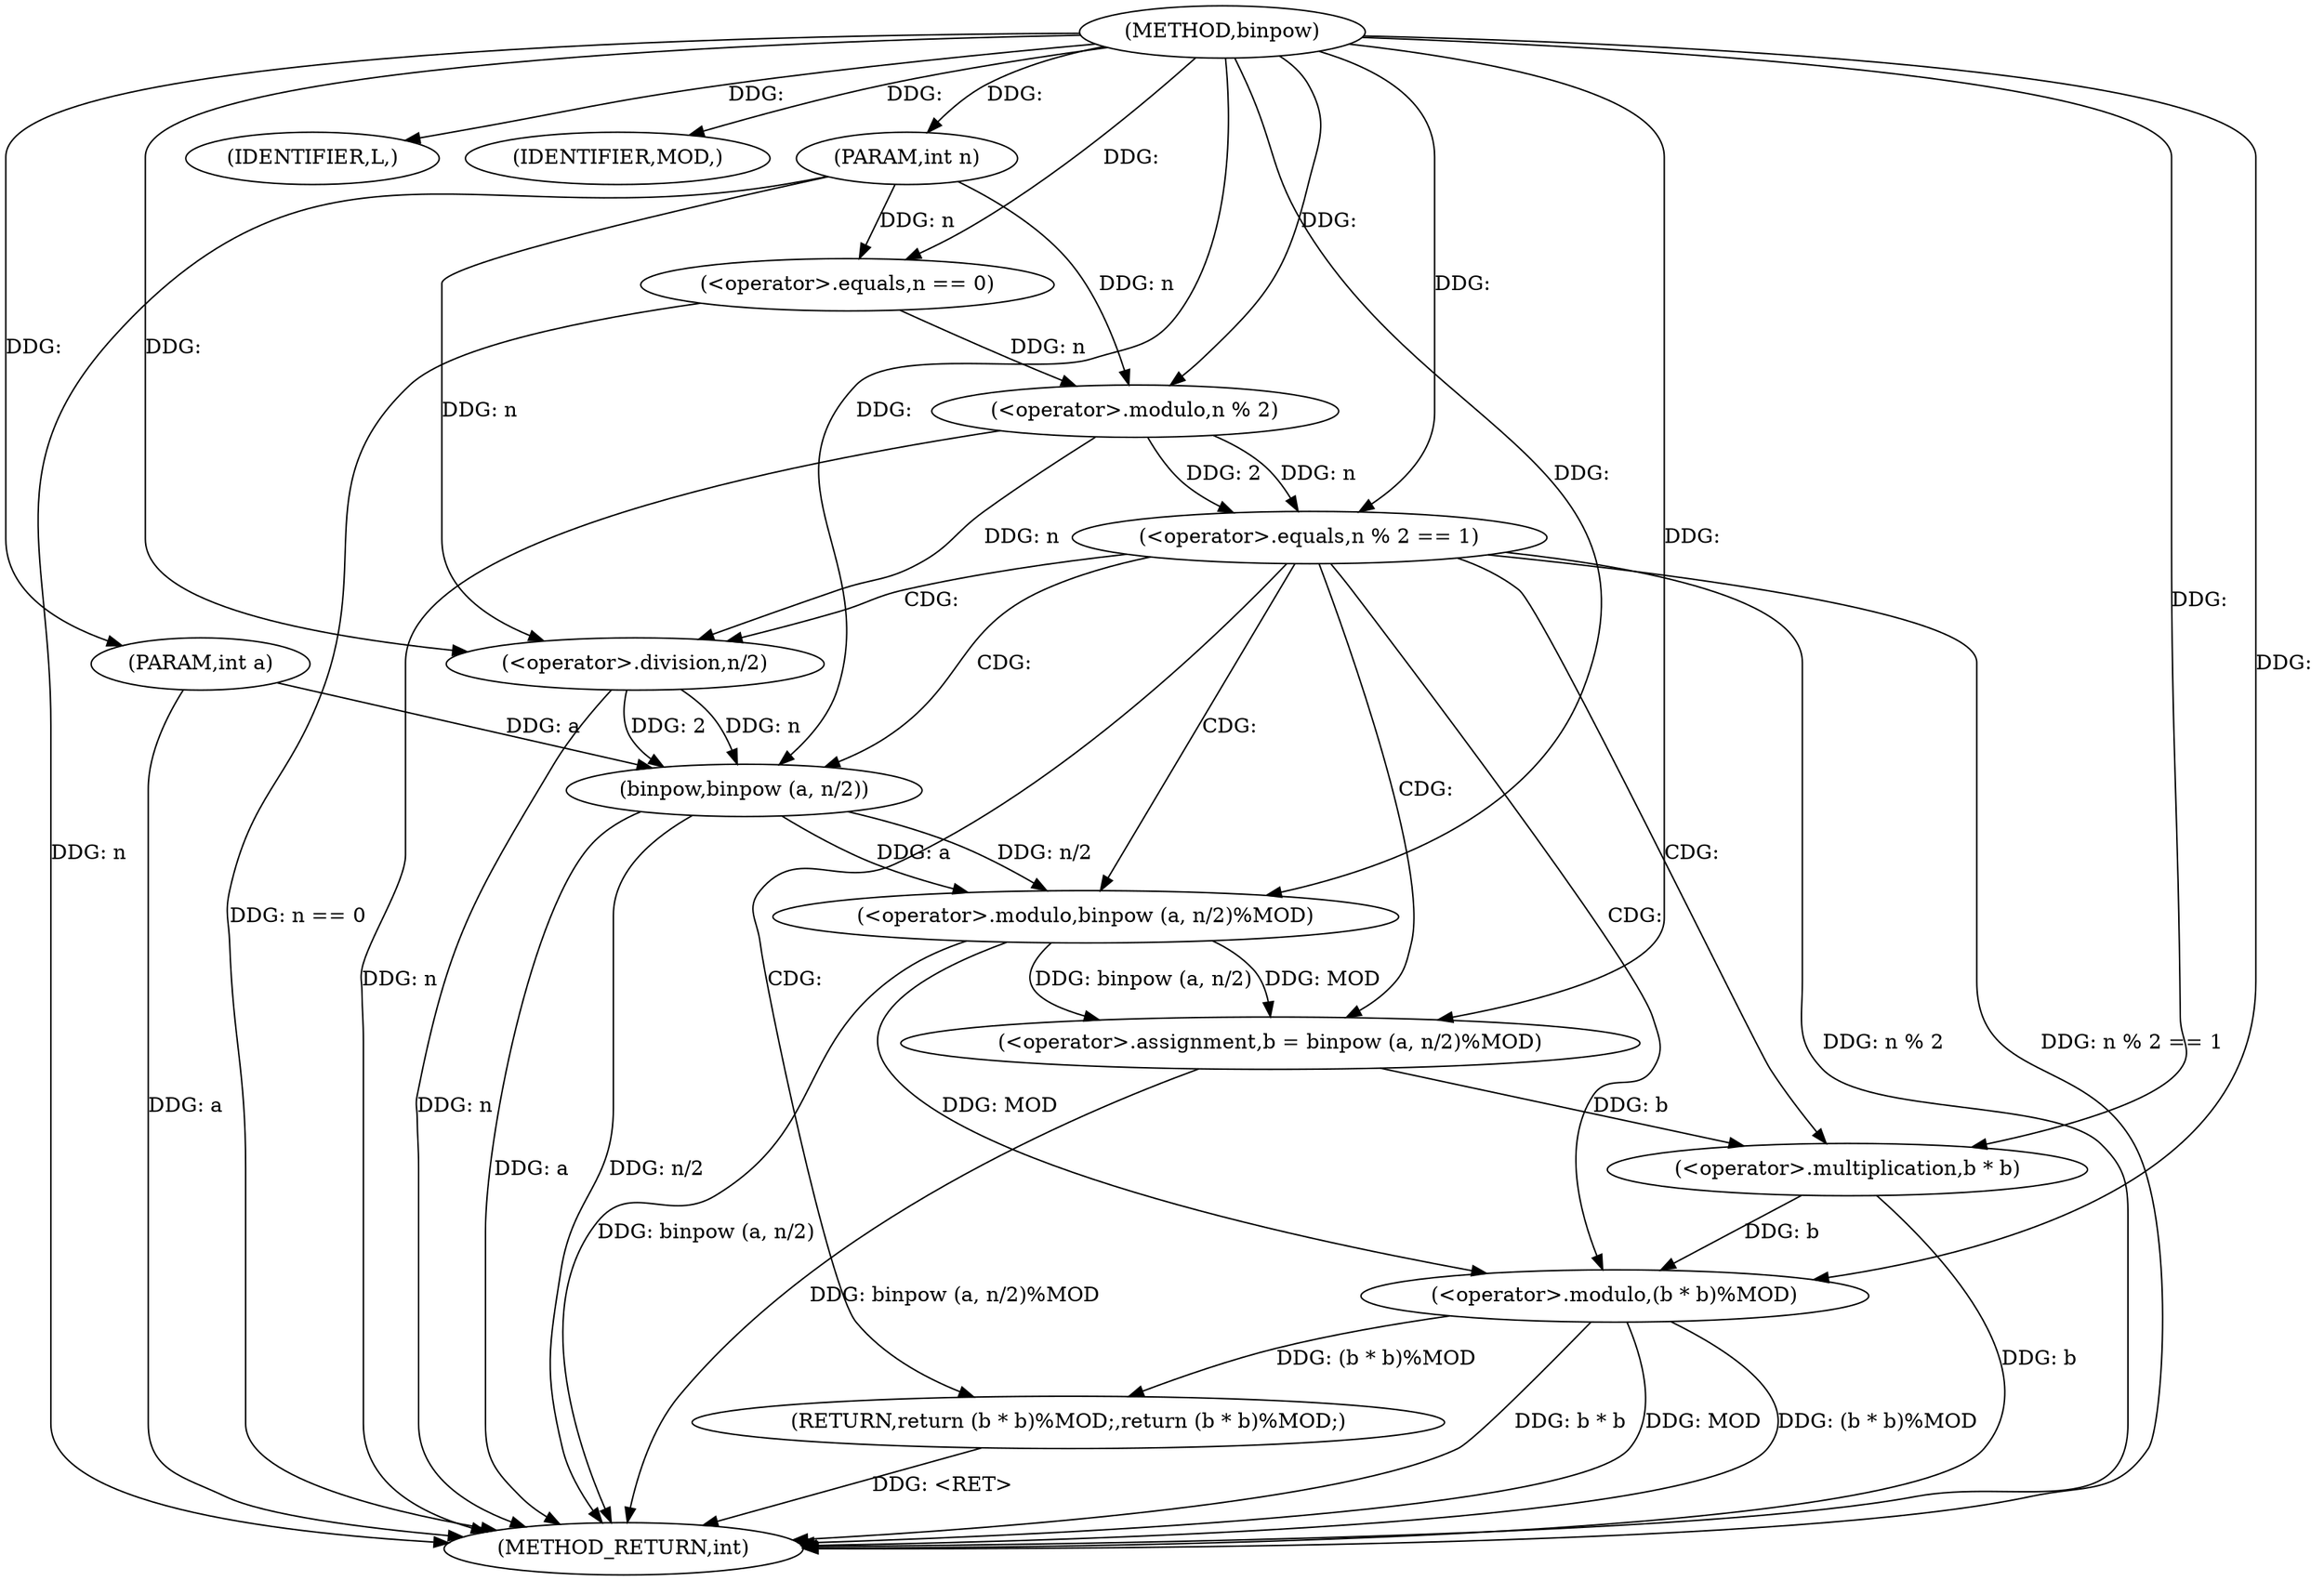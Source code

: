 digraph "binpow" {  
"1000124" [label = "(METHOD,binpow)" ]
"1000158" [label = "(METHOD_RETURN,int)" ]
"1000125" [label = "(PARAM,int a)" ]
"1000126" [label = "(PARAM,int n)" ]
"1000132" [label = "(IDENTIFIER,L,)" ]
"1000157" [label = "(IDENTIFIER,MOD,)" ]
"1000129" [label = "(<operator>.equals,n == 0)" ]
"1000134" [label = "(<operator>.equals,n % 2 == 1)" ]
"1000135" [label = "(<operator>.modulo,n % 2)" ]
"1000142" [label = "(<operator>.assignment,b = binpow (a, n/2)%MOD)" ]
"1000151" [label = "(RETURN,return (b * b)%MOD;,return (b * b)%MOD;)" ]
"1000152" [label = "(<operator>.modulo,(b * b)%MOD)" ]
"1000144" [label = "(<operator>.modulo,binpow (a, n/2)%MOD)" ]
"1000145" [label = "(binpow,binpow (a, n/2))" ]
"1000153" [label = "(<operator>.multiplication,b * b)" ]
"1000147" [label = "(<operator>.division,n/2)" ]
  "1000125" -> "1000158"  [ label = "DDG: a"] 
  "1000126" -> "1000158"  [ label = "DDG: n"] 
  "1000129" -> "1000158"  [ label = "DDG: n == 0"] 
  "1000135" -> "1000158"  [ label = "DDG: n"] 
  "1000134" -> "1000158"  [ label = "DDG: n % 2"] 
  "1000134" -> "1000158"  [ label = "DDG: n % 2 == 1"] 
  "1000145" -> "1000158"  [ label = "DDG: a"] 
  "1000147" -> "1000158"  [ label = "DDG: n"] 
  "1000145" -> "1000158"  [ label = "DDG: n/2"] 
  "1000144" -> "1000158"  [ label = "DDG: binpow (a, n/2)"] 
  "1000142" -> "1000158"  [ label = "DDG: binpow (a, n/2)%MOD"] 
  "1000153" -> "1000158"  [ label = "DDG: b"] 
  "1000152" -> "1000158"  [ label = "DDG: b * b"] 
  "1000152" -> "1000158"  [ label = "DDG: MOD"] 
  "1000152" -> "1000158"  [ label = "DDG: (b * b)%MOD"] 
  "1000151" -> "1000158"  [ label = "DDG: <RET>"] 
  "1000124" -> "1000125"  [ label = "DDG: "] 
  "1000124" -> "1000126"  [ label = "DDG: "] 
  "1000124" -> "1000132"  [ label = "DDG: "] 
  "1000124" -> "1000157"  [ label = "DDG: "] 
  "1000126" -> "1000129"  [ label = "DDG: n"] 
  "1000124" -> "1000129"  [ label = "DDG: "] 
  "1000135" -> "1000134"  [ label = "DDG: 2"] 
  "1000135" -> "1000134"  [ label = "DDG: n"] 
  "1000124" -> "1000134"  [ label = "DDG: "] 
  "1000129" -> "1000135"  [ label = "DDG: n"] 
  "1000126" -> "1000135"  [ label = "DDG: n"] 
  "1000124" -> "1000135"  [ label = "DDG: "] 
  "1000144" -> "1000142"  [ label = "DDG: binpow (a, n/2)"] 
  "1000144" -> "1000142"  [ label = "DDG: MOD"] 
  "1000152" -> "1000151"  [ label = "DDG: (b * b)%MOD"] 
  "1000124" -> "1000142"  [ label = "DDG: "] 
  "1000145" -> "1000144"  [ label = "DDG: a"] 
  "1000145" -> "1000144"  [ label = "DDG: n/2"] 
  "1000124" -> "1000144"  [ label = "DDG: "] 
  "1000153" -> "1000152"  [ label = "DDG: b"] 
  "1000144" -> "1000152"  [ label = "DDG: MOD"] 
  "1000124" -> "1000152"  [ label = "DDG: "] 
  "1000125" -> "1000145"  [ label = "DDG: a"] 
  "1000124" -> "1000145"  [ label = "DDG: "] 
  "1000147" -> "1000145"  [ label = "DDG: n"] 
  "1000147" -> "1000145"  [ label = "DDG: 2"] 
  "1000142" -> "1000153"  [ label = "DDG: b"] 
  "1000124" -> "1000153"  [ label = "DDG: "] 
  "1000135" -> "1000147"  [ label = "DDG: n"] 
  "1000126" -> "1000147"  [ label = "DDG: n"] 
  "1000124" -> "1000147"  [ label = "DDG: "] 
  "1000134" -> "1000142"  [ label = "CDG: "] 
  "1000134" -> "1000147"  [ label = "CDG: "] 
  "1000134" -> "1000151"  [ label = "CDG: "] 
  "1000134" -> "1000145"  [ label = "CDG: "] 
  "1000134" -> "1000153"  [ label = "CDG: "] 
  "1000134" -> "1000152"  [ label = "CDG: "] 
  "1000134" -> "1000144"  [ label = "CDG: "] 
}
